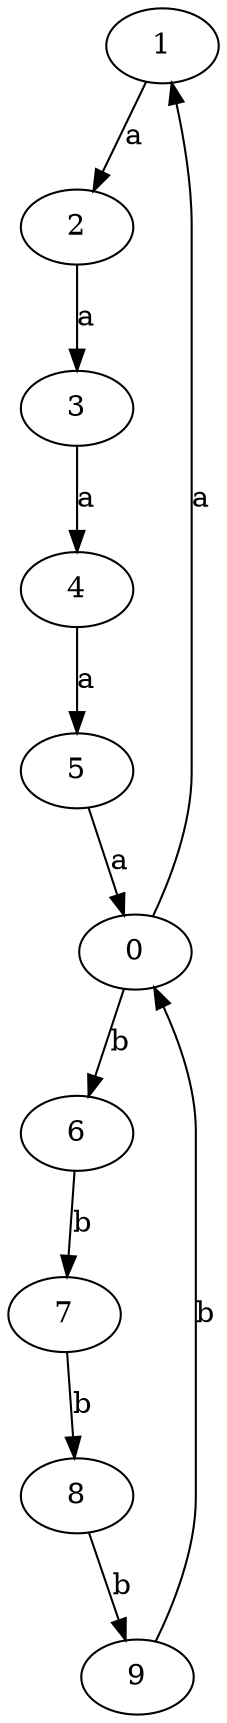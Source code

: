 digraph  {
1;
2;
3;
4;
5;
0;
6;
7;
8;
9;
1 -> 2  [key=0, label=a];
2 -> 3  [key=0, label=a];
3 -> 4  [key=0, label=a];
4 -> 5  [key=0, label=a];
5 -> 0  [key=0, label=a];
0 -> 1  [key=0, label=a];
0 -> 6  [key=0, label=b];
6 -> 7  [key=0, label=b];
7 -> 8  [key=0, label=b];
8 -> 9  [key=0, label=b];
9 -> 0  [key=0, label=b];
}
